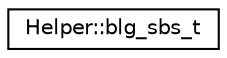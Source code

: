digraph "Graphical Class Hierarchy"
{
  edge [fontname="Helvetica",fontsize="10",labelfontname="Helvetica",labelfontsize="10"];
  node [fontname="Helvetica",fontsize="10",shape=record];
  rankdir="LR";
  Node0 [label="Helper::blg_sbs_t",height=0.2,width=0.4,color="black", fillcolor="white", style="filled",URL="$struct_helper_1_1blg__sbs__t.html"];
}
